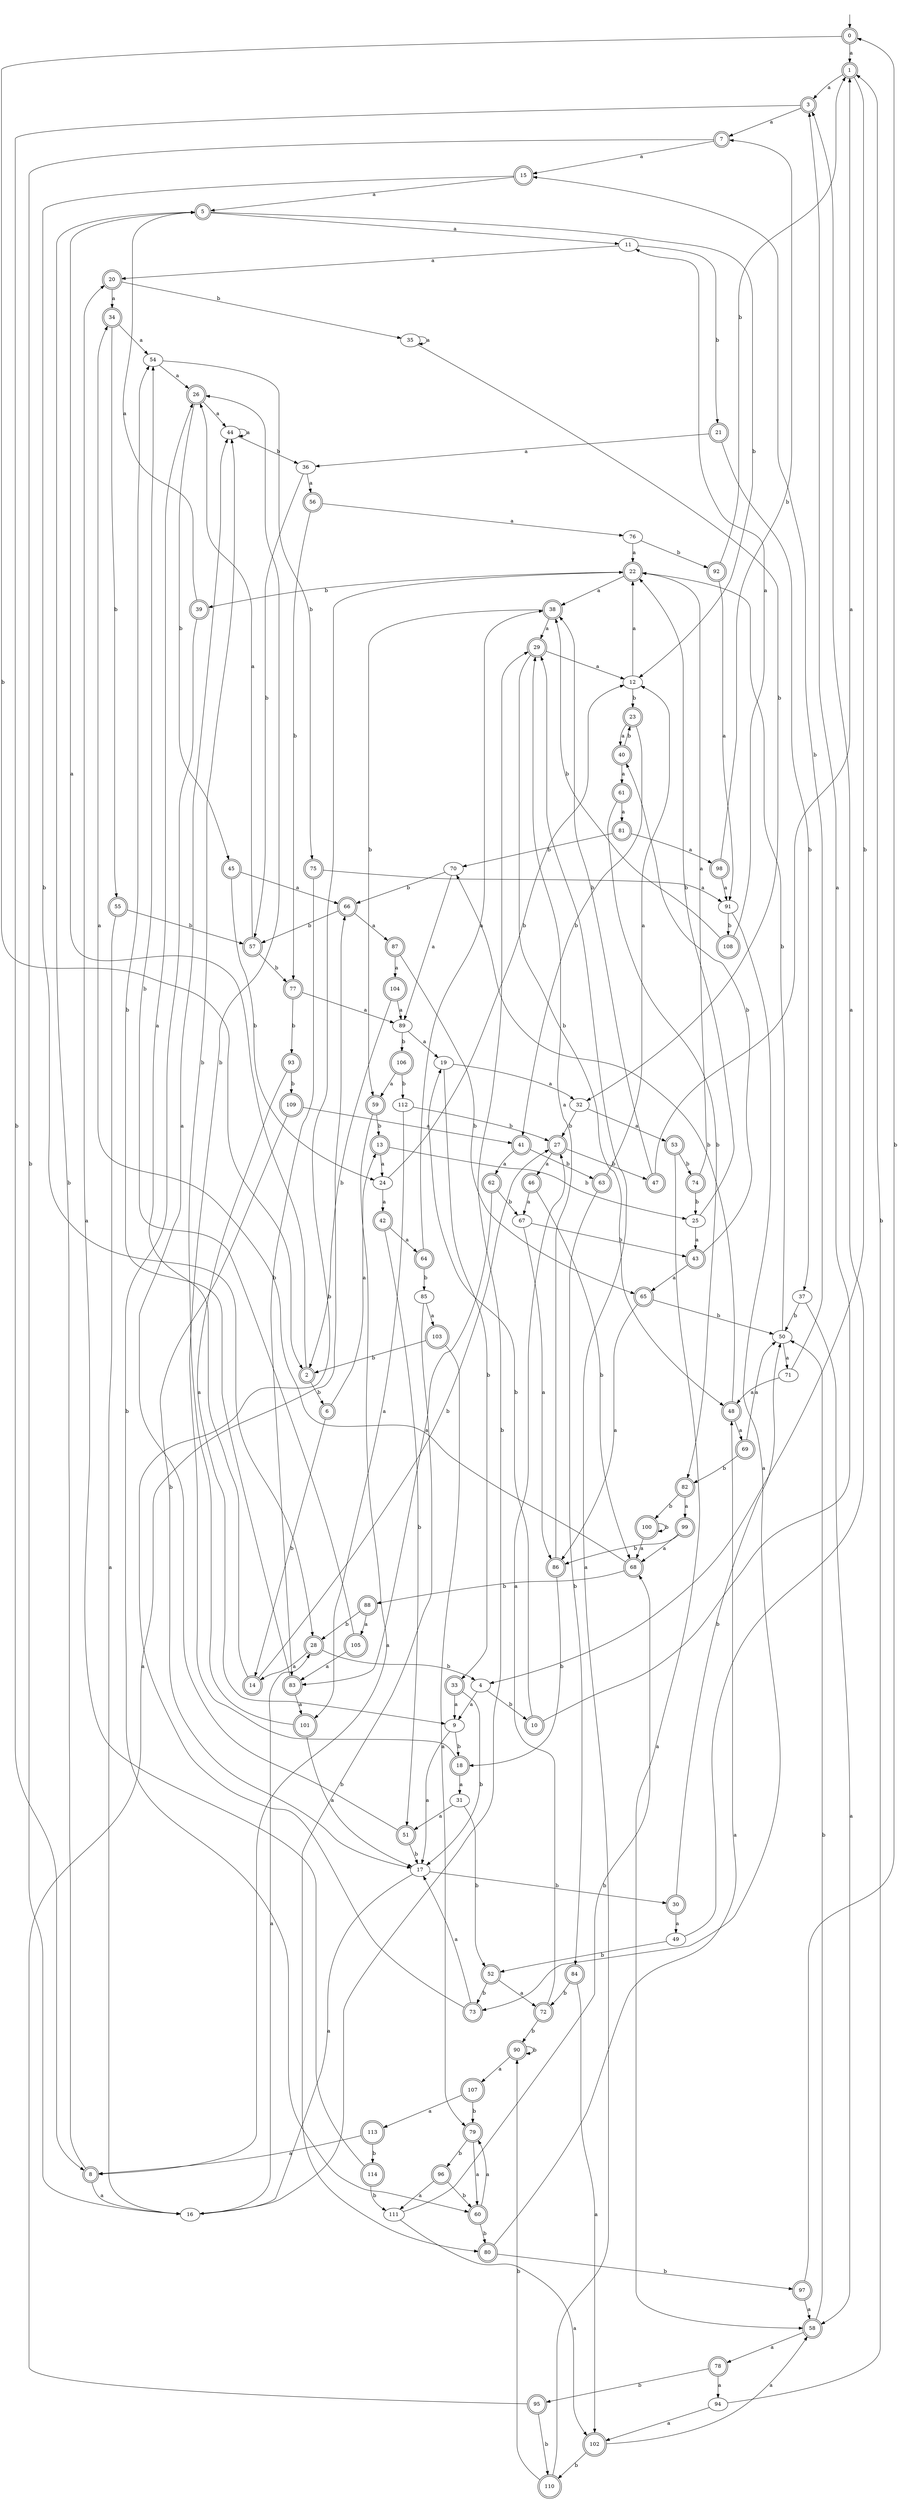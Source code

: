 digraph RandomDFA {
  __start0 [label="", shape=none];
  __start0 -> 0 [label=""];
  0 [shape=circle] [shape=doublecircle]
  0 -> 1 [label="a"]
  0 -> 2 [label="b"]
  1 [shape=doublecircle]
  1 -> 3 [label="a"]
  1 -> 4 [label="b"]
  2 [shape=doublecircle]
  2 -> 5 [label="a"]
  2 -> 6 [label="b"]
  3 [shape=doublecircle]
  3 -> 7 [label="a"]
  3 -> 8 [label="b"]
  4
  4 -> 9 [label="a"]
  4 -> 10 [label="b"]
  5 [shape=doublecircle]
  5 -> 11 [label="a"]
  5 -> 12 [label="b"]
  6 [shape=doublecircle]
  6 -> 13 [label="a"]
  6 -> 14 [label="b"]
  7 [shape=doublecircle]
  7 -> 15 [label="a"]
  7 -> 16 [label="b"]
  8 [shape=doublecircle]
  8 -> 16 [label="a"]
  8 -> 5 [label="b"]
  9
  9 -> 17 [label="a"]
  9 -> 18 [label="b"]
  10 [shape=doublecircle]
  10 -> 3 [label="a"]
  10 -> 19 [label="b"]
  11
  11 -> 20 [label="a"]
  11 -> 21 [label="b"]
  12
  12 -> 22 [label="a"]
  12 -> 23 [label="b"]
  13 [shape=doublecircle]
  13 -> 24 [label="a"]
  13 -> 25 [label="b"]
  14 [shape=doublecircle]
  14 -> 26 [label="a"]
  14 -> 27 [label="b"]
  15 [shape=doublecircle]
  15 -> 5 [label="a"]
  15 -> 28 [label="b"]
  16
  16 -> 28 [label="a"]
  16 -> 29 [label="b"]
  17
  17 -> 16 [label="a"]
  17 -> 30 [label="b"]
  18 [shape=doublecircle]
  18 -> 31 [label="a"]
  18 -> 26 [label="b"]
  19
  19 -> 32 [label="a"]
  19 -> 33 [label="b"]
  20 [shape=doublecircle]
  20 -> 34 [label="a"]
  20 -> 35 [label="b"]
  21 [shape=doublecircle]
  21 -> 36 [label="a"]
  21 -> 37 [label="b"]
  22 [shape=doublecircle]
  22 -> 38 [label="a"]
  22 -> 39 [label="b"]
  23 [shape=doublecircle]
  23 -> 40 [label="a"]
  23 -> 41 [label="b"]
  24
  24 -> 42 [label="a"]
  24 -> 12 [label="b"]
  25
  25 -> 43 [label="a"]
  25 -> 22 [label="b"]
  26 [shape=doublecircle]
  26 -> 44 [label="a"]
  26 -> 45 [label="b"]
  27 [shape=doublecircle]
  27 -> 46 [label="a"]
  27 -> 47 [label="b"]
  28 [shape=doublecircle]
  28 -> 14 [label="a"]
  28 -> 4 [label="b"]
  29 [shape=doublecircle]
  29 -> 12 [label="a"]
  29 -> 48 [label="b"]
  30 [shape=doublecircle]
  30 -> 49 [label="a"]
  30 -> 50 [label="b"]
  31
  31 -> 51 [label="a"]
  31 -> 52 [label="b"]
  32
  32 -> 53 [label="a"]
  32 -> 27 [label="b"]
  33 [shape=doublecircle]
  33 -> 9 [label="a"]
  33 -> 17 [label="b"]
  34 [shape=doublecircle]
  34 -> 54 [label="a"]
  34 -> 55 [label="b"]
  35
  35 -> 35 [label="a"]
  35 -> 32 [label="b"]
  36
  36 -> 56 [label="a"]
  36 -> 57 [label="b"]
  37
  37 -> 58 [label="a"]
  37 -> 50 [label="b"]
  38 [shape=doublecircle]
  38 -> 29 [label="a"]
  38 -> 59 [label="b"]
  39 [shape=doublecircle]
  39 -> 5 [label="a"]
  39 -> 60 [label="b"]
  40 [shape=doublecircle]
  40 -> 61 [label="a"]
  40 -> 23 [label="b"]
  41 [shape=doublecircle]
  41 -> 62 [label="a"]
  41 -> 63 [label="b"]
  42 [shape=doublecircle]
  42 -> 64 [label="a"]
  42 -> 51 [label="b"]
  43 [shape=doublecircle]
  43 -> 65 [label="a"]
  43 -> 40 [label="b"]
  44
  44 -> 44 [label="a"]
  44 -> 36 [label="b"]
  45 [shape=doublecircle]
  45 -> 66 [label="a"]
  45 -> 24 [label="b"]
  46 [shape=doublecircle]
  46 -> 67 [label="a"]
  46 -> 68 [label="b"]
  47 [shape=doublecircle]
  47 -> 1 [label="a"]
  47 -> 38 [label="b"]
  48 [shape=doublecircle]
  48 -> 69 [label="a"]
  48 -> 70 [label="b"]
  49
  49 -> 3 [label="a"]
  49 -> 52 [label="b"]
  50
  50 -> 71 [label="a"]
  50 -> 22 [label="b"]
  51 [shape=doublecircle]
  51 -> 44 [label="a"]
  51 -> 17 [label="b"]
  52 [shape=doublecircle]
  52 -> 72 [label="a"]
  52 -> 73 [label="b"]
  53 [shape=doublecircle]
  53 -> 58 [label="a"]
  53 -> 74 [label="b"]
  54
  54 -> 26 [label="a"]
  54 -> 75 [label="b"]
  55 [shape=doublecircle]
  55 -> 16 [label="a"]
  55 -> 57 [label="b"]
  56 [shape=doublecircle]
  56 -> 76 [label="a"]
  56 -> 77 [label="b"]
  57 [shape=doublecircle]
  57 -> 26 [label="a"]
  57 -> 77 [label="b"]
  58 [shape=doublecircle]
  58 -> 78 [label="a"]
  58 -> 50 [label="b"]
  59 [shape=doublecircle]
  59 -> 8 [label="a"]
  59 -> 13 [label="b"]
  60 [shape=doublecircle]
  60 -> 79 [label="a"]
  60 -> 80 [label="b"]
  61 [shape=doublecircle]
  61 -> 81 [label="a"]
  61 -> 82 [label="b"]
  62 [shape=doublecircle]
  62 -> 83 [label="a"]
  62 -> 67 [label="b"]
  63 [shape=doublecircle]
  63 -> 12 [label="a"]
  63 -> 84 [label="b"]
  64 [shape=doublecircle]
  64 -> 38 [label="a"]
  64 -> 85 [label="b"]
  65 [shape=doublecircle]
  65 -> 86 [label="a"]
  65 -> 50 [label="b"]
  66 [shape=doublecircle]
  66 -> 87 [label="a"]
  66 -> 57 [label="b"]
  67
  67 -> 86 [label="a"]
  67 -> 43 [label="b"]
  68 [shape=doublecircle]
  68 -> 34 [label="a"]
  68 -> 88 [label="b"]
  69 [shape=doublecircle]
  69 -> 50 [label="a"]
  69 -> 82 [label="b"]
  70
  70 -> 89 [label="a"]
  70 -> 66 [label="b"]
  71
  71 -> 48 [label="a"]
  71 -> 15 [label="b"]
  72 [shape=doublecircle]
  72 -> 27 [label="a"]
  72 -> 90 [label="b"]
  73 [shape=doublecircle]
  73 -> 17 [label="a"]
  73 -> 22 [label="b"]
  74 [shape=doublecircle]
  74 -> 22 [label="a"]
  74 -> 25 [label="b"]
  75 [shape=doublecircle]
  75 -> 91 [label="a"]
  75 -> 83 [label="b"]
  76
  76 -> 22 [label="a"]
  76 -> 92 [label="b"]
  77 [shape=doublecircle]
  77 -> 89 [label="a"]
  77 -> 93 [label="b"]
  78 [shape=doublecircle]
  78 -> 94 [label="a"]
  78 -> 95 [label="b"]
  79 [shape=doublecircle]
  79 -> 60 [label="a"]
  79 -> 96 [label="b"]
  80 [shape=doublecircle]
  80 -> 48 [label="a"]
  80 -> 97 [label="b"]
  81 [shape=doublecircle]
  81 -> 98 [label="a"]
  81 -> 70 [label="b"]
  82 [shape=doublecircle]
  82 -> 99 [label="a"]
  82 -> 100 [label="b"]
  83 [shape=doublecircle]
  83 -> 101 [label="a"]
  83 -> 54 [label="b"]
  84 [shape=doublecircle]
  84 -> 102 [label="a"]
  84 -> 72 [label="b"]
  85
  85 -> 103 [label="a"]
  85 -> 80 [label="b"]
  86 [shape=doublecircle]
  86 -> 29 [label="a"]
  86 -> 18 [label="b"]
  87 [shape=doublecircle]
  87 -> 104 [label="a"]
  87 -> 65 [label="b"]
  88 [shape=doublecircle]
  88 -> 105 [label="a"]
  88 -> 28 [label="b"]
  89
  89 -> 19 [label="a"]
  89 -> 106 [label="b"]
  90 [shape=doublecircle]
  90 -> 107 [label="a"]
  90 -> 90 [label="b"]
  91
  91 -> 73 [label="a"]
  91 -> 108 [label="b"]
  92 [shape=doublecircle]
  92 -> 91 [label="a"]
  92 -> 1 [label="b"]
  93 [shape=doublecircle]
  93 -> 9 [label="a"]
  93 -> 109 [label="b"]
  94
  94 -> 102 [label="a"]
  94 -> 1 [label="b"]
  95 [shape=doublecircle]
  95 -> 66 [label="a"]
  95 -> 110 [label="b"]
  96 [shape=doublecircle]
  96 -> 111 [label="a"]
  96 -> 60 [label="b"]
  97 [shape=doublecircle]
  97 -> 58 [label="a"]
  97 -> 0 [label="b"]
  98 [shape=doublecircle]
  98 -> 91 [label="a"]
  98 -> 7 [label="b"]
  99 [shape=doublecircle]
  99 -> 68 [label="a"]
  99 -> 86 [label="b"]
  100 [shape=doublecircle]
  100 -> 68 [label="a"]
  100 -> 100 [label="b"]
  101 [shape=doublecircle]
  101 -> 17 [label="a"]
  101 -> 44 [label="b"]
  102 [shape=doublecircle]
  102 -> 58 [label="a"]
  102 -> 110 [label="b"]
  103 [shape=doublecircle]
  103 -> 79 [label="a"]
  103 -> 2 [label="b"]
  104 [shape=doublecircle]
  104 -> 89 [label="a"]
  104 -> 2 [label="b"]
  105 [shape=doublecircle]
  105 -> 83 [label="a"]
  105 -> 54 [label="b"]
  106 [shape=doublecircle]
  106 -> 59 [label="a"]
  106 -> 112 [label="b"]
  107 [shape=doublecircle]
  107 -> 113 [label="a"]
  107 -> 79 [label="b"]
  108 [shape=doublecircle]
  108 -> 11 [label="a"]
  108 -> 38 [label="b"]
  109 [shape=doublecircle]
  109 -> 41 [label="a"]
  109 -> 17 [label="b"]
  110 [shape=doublecircle]
  110 -> 29 [label="a"]
  110 -> 90 [label="b"]
  111
  111 -> 102 [label="a"]
  111 -> 68 [label="b"]
  112
  112 -> 101 [label="a"]
  112 -> 27 [label="b"]
  113 [shape=doublecircle]
  113 -> 8 [label="a"]
  113 -> 114 [label="b"]
  114 [shape=doublecircle]
  114 -> 20 [label="a"]
  114 -> 111 [label="b"]
}
